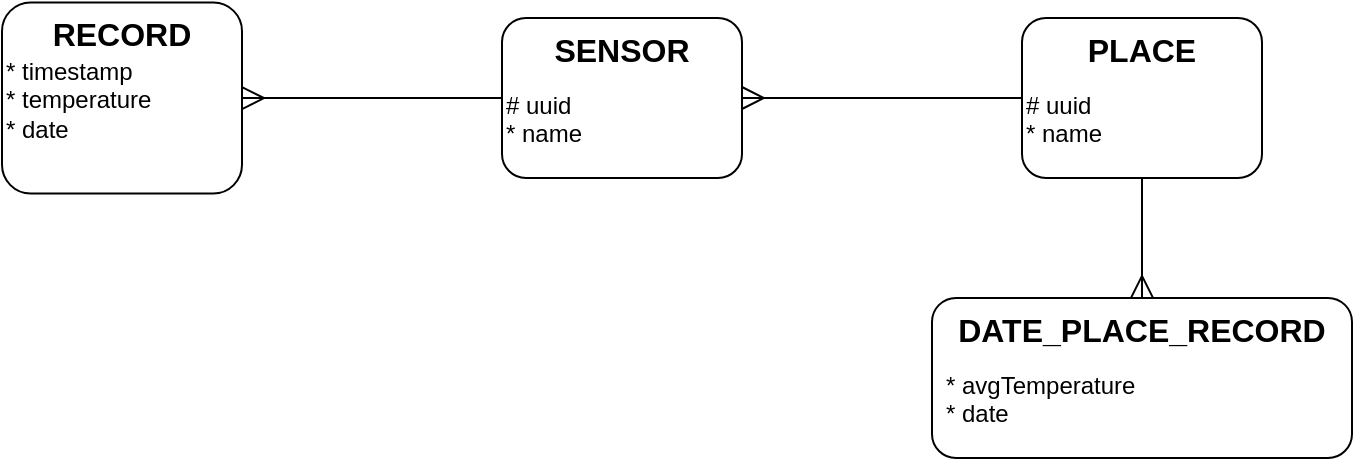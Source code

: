 <mxfile version="20.0.4" type="device" pages="2"><diagram id="Mzepw2pSqzozquS5qoDU" name="Page-1"><mxGraphModel dx="1185" dy="683" grid="1" gridSize="10" guides="1" tooltips="1" connect="1" arrows="1" fold="1" page="1" pageScale="1" pageWidth="850" pageHeight="1100" math="0" shadow="0"><root><mxCell id="0"/><mxCell id="1" parent="0"/><mxCell id="uUHeqTpEC3piqJyD622R-12" style="edgeStyle=orthogonalEdgeStyle;rounded=0;orthogonalLoop=1;jettySize=auto;html=1;fontSize=12;endArrow=ERmany;endFill=0;startSize=6;endSize=9;" parent="1" source="uUHeqTpEC3piqJyD622R-1" target="uUHeqTpEC3piqJyD622R-10" edge="1"><mxGeometry relative="1" as="geometry"/></mxCell><mxCell id="uUHeqTpEC3piqJyD622R-1" value="SENSOR" style="rounded=1;whiteSpace=wrap;html=1;fontSize=16;fontStyle=1;verticalAlign=top;" parent="1" vertex="1"><mxGeometry x="370" y="80" width="120" height="80" as="geometry"/></mxCell><mxCell id="uUHeqTpEC3piqJyD622R-2" value="&lt;div&gt;# uuid&lt;/div&gt;&lt;div&gt;* name&lt;/div&gt;" style="text;html=1;strokeColor=none;fillColor=none;align=left;verticalAlign=top;whiteSpace=wrap;rounded=0;fontSize=12;" parent="1" vertex="1"><mxGeometry x="370" y="110" width="120" height="40" as="geometry"/></mxCell><mxCell id="uUHeqTpEC3piqJyD622R-5" style="edgeStyle=orthogonalEdgeStyle;rounded=0;orthogonalLoop=1;jettySize=auto;html=1;fontSize=12;endArrow=ERmany;endFill=0;startSize=6;endSize=9;" parent="1" source="uUHeqTpEC3piqJyD622R-3" target="uUHeqTpEC3piqJyD622R-1" edge="1"><mxGeometry relative="1" as="geometry"/></mxCell><mxCell id="uUHeqTpEC3piqJyD622R-18" style="edgeStyle=orthogonalEdgeStyle;rounded=0;orthogonalLoop=1;jettySize=auto;html=1;fontSize=12;endArrow=ERmany;endFill=0;startSize=6;endSize=9;" parent="1" source="uUHeqTpEC3piqJyD622R-3" target="uUHeqTpEC3piqJyD622R-14" edge="1"><mxGeometry relative="1" as="geometry"/></mxCell><mxCell id="uUHeqTpEC3piqJyD622R-3" value="PLACE" style="rounded=1;whiteSpace=wrap;html=1;fontSize=16;fontStyle=1;verticalAlign=top;" parent="1" vertex="1"><mxGeometry x="630" y="80" width="120" height="80" as="geometry"/></mxCell><mxCell id="uUHeqTpEC3piqJyD622R-4" value="&lt;div&gt;# uuid&lt;/div&gt;&lt;div&gt;* name&lt;/div&gt;" style="text;html=1;strokeColor=none;fillColor=none;align=left;verticalAlign=top;whiteSpace=wrap;rounded=0;fontSize=12;" parent="1" vertex="1"><mxGeometry x="630" y="110" width="120" height="40" as="geometry"/></mxCell><mxCell id="uUHeqTpEC3piqJyD622R-10" value="RECORD" style="rounded=1;whiteSpace=wrap;html=1;fontSize=16;fontStyle=1;verticalAlign=top;" parent="1" vertex="1"><mxGeometry x="120" y="72.25" width="120" height="95.5" as="geometry"/></mxCell><mxCell id="uUHeqTpEC3piqJyD622R-11" value="&lt;div&gt;* timestamp&lt;br&gt;&lt;/div&gt;&lt;div&gt;* temperature&lt;/div&gt;&lt;div&gt;* date&lt;/div&gt;" style="text;html=1;strokeColor=none;fillColor=none;align=left;verticalAlign=top;whiteSpace=wrap;rounded=0;fontSize=12;rotation=0;" parent="1" vertex="1"><mxGeometry x="120" y="93.25" width="100" height="56.75" as="geometry"/></mxCell><mxCell id="uUHeqTpEC3piqJyD622R-14" value="DATE_PLACE_RECORD" style="rounded=1;whiteSpace=wrap;html=1;fontSize=16;fontStyle=1;verticalAlign=top;" parent="1" vertex="1"><mxGeometry x="585" y="219.94" width="210" height="80.06" as="geometry"/></mxCell><mxCell id="uUHeqTpEC3piqJyD622R-20" value="&lt;div&gt;* avgTemperature&lt;br&gt;* date&lt;/div&gt;&lt;div&gt;&lt;br&gt;&lt;/div&gt;" style="text;html=1;strokeColor=none;fillColor=none;align=left;verticalAlign=top;whiteSpace=wrap;rounded=0;fontSize=12;" parent="1" vertex="1"><mxGeometry x="590" y="250" width="120" height="40" as="geometry"/></mxCell></root></mxGraphModel></diagram><diagram id="LffmY1BWdJ03FGKD_7jX" name="Page-2"><mxGraphModel dx="981" dy="565" grid="1" gridSize="10" guides="1" tooltips="1" connect="1" arrows="1" fold="1" page="1" pageScale="1" pageWidth="827" pageHeight="1169" math="0" shadow="0"><root><mxCell id="0"/><mxCell id="1" parent="0"/><mxCell id="__OTslc2f8ppYH4TMwoW-10" style="edgeStyle=none;rounded=0;orthogonalLoop=1;jettySize=auto;html=1;" edge="1" parent="1" source="__OTslc2f8ppYH4TMwoW-2" target="__OTslc2f8ppYH4TMwoW-9"><mxGeometry relative="1" as="geometry"/></mxCell><mxCell id="__OTslc2f8ppYH4TMwoW-2" value="API_REST" style="rounded=1;whiteSpace=wrap;html=1;fillColor=#d5e8d4;strokeColor=#82b366;" vertex="1" parent="1"><mxGeometry x="170" y="290" width="120" height="60" as="geometry"/></mxCell><mxCell id="__OTslc2f8ppYH4TMwoW-7" style="edgeStyle=none;rounded=0;orthogonalLoop=1;jettySize=auto;html=1;" edge="1" parent="1" source="__OTslc2f8ppYH4TMwoW-4" target="__OTslc2f8ppYH4TMwoW-5"><mxGeometry relative="1" as="geometry"/></mxCell><mxCell id="__OTslc2f8ppYH4TMwoW-4" value="&lt;div&gt;Analista&lt;/div&gt;&lt;div&gt;&lt;br&gt;&lt;/div&gt;" style="shape=umlActor;verticalLabelPosition=bottom;verticalAlign=top;html=1;outlineConnect=0;" vertex="1" parent="1"><mxGeometry x="40" y="140" width="30" height="60" as="geometry"/></mxCell><mxCell id="__OTslc2f8ppYH4TMwoW-6" style="rounded=0;orthogonalLoop=1;jettySize=auto;html=1;" edge="1" parent="1" source="__OTslc2f8ppYH4TMwoW-5" target="__OTslc2f8ppYH4TMwoW-2"><mxGeometry relative="1" as="geometry"/></mxCell><mxCell id="__OTslc2f8ppYH4TMwoW-5" value="&lt;div&gt;CONSUMIDOR_APIREST&lt;/div&gt;&lt;div&gt;&lt;br&gt;&lt;/div&gt;" style="rounded=1;whiteSpace=wrap;html=1;fillColor=#fff2cc;strokeColor=#d6b656;" vertex="1" parent="1"><mxGeometry x="155" y="145" width="150" height="50" as="geometry"/></mxCell><mxCell id="__OTslc2f8ppYH4TMwoW-9" value="TEMP_DB" style="shape=cylinder3;whiteSpace=wrap;html=1;boundedLbl=1;backgroundOutline=1;size=15;fillColor=#f8cecc;strokeColor=#b85450;" vertex="1" parent="1"><mxGeometry x="414" y="280" width="96" height="80" as="geometry"/></mxCell><mxCell id="__OTslc2f8ppYH4TMwoW-11" value="Queries" style="text;html=1;strokeColor=none;fillColor=none;align=center;verticalAlign=middle;whiteSpace=wrap;rounded=0;" vertex="1" parent="1"><mxGeometry x="310" y="290" width="60" height="30" as="geometry"/></mxCell><mxCell id="ZujeAOAFCCTrYFbhld5U-4" style="edgeStyle=none;rounded=0;orthogonalLoop=1;jettySize=auto;html=1;" edge="1" parent="1" source="__OTslc2f8ppYH4TMwoW-12" target="ZujeAOAFCCTrYFbhld5U-3"><mxGeometry relative="1" as="geometry"/></mxCell><mxCell id="__OTslc2f8ppYH4TMwoW-12" value="&lt;div&gt;Sensor&lt;/div&gt;&lt;div&gt;&lt;br&gt;&lt;/div&gt;" style="shape=umlActor;verticalLabelPosition=bottom;verticalAlign=top;html=1;outlineConnect=0;" vertex="1" parent="1"><mxGeometry x="70" y="525" width="30" height="60" as="geometry"/></mxCell><mxCell id="ZujeAOAFCCTrYFbhld5U-9" style="edgeStyle=none;rounded=0;orthogonalLoop=1;jettySize=auto;html=1;" edge="1" parent="1" source="ZujeAOAFCCTrYFbhld5U-3" target="ZujeAOAFCCTrYFbhld5U-8"><mxGeometry relative="1" as="geometry"><mxPoint x="330.0" y="555" as="targetPoint"/></mxGeometry></mxCell><mxCell id="ZujeAOAFCCTrYFbhld5U-17" style="edgeStyle=none;rounded=0;orthogonalLoop=1;jettySize=auto;html=1;" edge="1" parent="1" source="ZujeAOAFCCTrYFbhld5U-3" target="__OTslc2f8ppYH4TMwoW-2"><mxGeometry relative="1" as="geometry"/></mxCell><mxCell id="ZujeAOAFCCTrYFbhld5U-3" value="API_REST&lt;br&gt;KAFKA_PRODUCER" style="rounded=1;whiteSpace=wrap;html=1;fillColor=#d5e8d4;strokeColor=#82b366;" vertex="1" parent="1"><mxGeometry x="170" y="525" width="120" height="60" as="geometry"/></mxCell><mxCell id="ZujeAOAFCCTrYFbhld5U-6" style="edgeStyle=none;rounded=0;orthogonalLoop=1;jettySize=auto;html=1;" edge="1" parent="1" source="ZujeAOAFCCTrYFbhld5U-5" target="__OTslc2f8ppYH4TMwoW-9"><mxGeometry relative="1" as="geometry"/></mxCell><mxCell id="ZujeAOAFCCTrYFbhld5U-10" style="edgeStyle=none;rounded=0;orthogonalLoop=1;jettySize=auto;html=1;" edge="1" parent="1" source="ZujeAOAFCCTrYFbhld5U-5" target="ZujeAOAFCCTrYFbhld5U-8"><mxGeometry relative="1" as="geometry"/></mxCell><mxCell id="ZujeAOAFCCTrYFbhld5U-5" value="KAFKA_CONSUMER" style="rounded=1;whiteSpace=wrap;html=1;fillColor=#d5e8d4;strokeColor=#82b366;" vertex="1" parent="1"><mxGeometry x="402" y="420" width="120" height="60" as="geometry"/></mxCell><mxCell id="ZujeAOAFCCTrYFbhld5U-8" value="KAFKA_BROKER" style="rounded=0;whiteSpace=wrap;html=1;fillColor=#dae8fc;strokeColor=#6c8ebf;" vertex="1" parent="1"><mxGeometry x="402" y="525" width="120" height="60" as="geometry"/></mxCell><mxCell id="ZujeAOAFCCTrYFbhld5U-13" value="records" style="text;html=1;strokeColor=none;fillColor=none;align=center;verticalAlign=middle;whiteSpace=wrap;rounded=0;" vertex="1" parent="1"><mxGeometry x="110" y="540" width="60" height="10" as="geometry"/></mxCell><mxCell id="ZujeAOAFCCTrYFbhld5U-15" style="edgeStyle=none;rounded=0;orthogonalLoop=1;jettySize=auto;html=1;" edge="1" parent="1" source="ZujeAOAFCCTrYFbhld5U-14" target="ZujeAOAFCCTrYFbhld5U-3"><mxGeometry relative="1" as="geometry"/></mxCell><mxCell id="ZujeAOAFCCTrYFbhld5U-14" value="&lt;div&gt;Sensor&lt;/div&gt;&lt;div&gt;&lt;br&gt;&lt;/div&gt;" style="shape=umlActor;verticalLabelPosition=bottom;verticalAlign=top;html=1;outlineConnect=0;" vertex="1" parent="1"><mxGeometry x="90" y="640" width="30" height="60" as="geometry"/></mxCell><mxCell id="ZujeAOAFCCTrYFbhld5U-16" value="records" style="text;html=1;strokeColor=none;fillColor=none;align=center;verticalAlign=middle;whiteSpace=wrap;rounded=0;" vertex="1" parent="1"><mxGeometry x="150" y="640" width="60" height="10" as="geometry"/></mxCell><mxCell id="ZujeAOAFCCTrYFbhld5U-18" value="Check sensors?" style="text;html=1;strokeColor=none;fillColor=none;align=center;verticalAlign=middle;whiteSpace=wrap;rounded=0;" vertex="1" parent="1"><mxGeometry x="130" y="420" width="100" height="20" as="geometry"/></mxCell><mxCell id="ZujeAOAFCCTrYFbhld5U-20" value="Save sensors" style="text;html=1;strokeColor=none;fillColor=none;align=center;verticalAlign=middle;whiteSpace=wrap;rounded=0;" vertex="1" parent="1"><mxGeometry x="460" y="380" width="100" height="20" as="geometry"/></mxCell></root></mxGraphModel></diagram></mxfile>